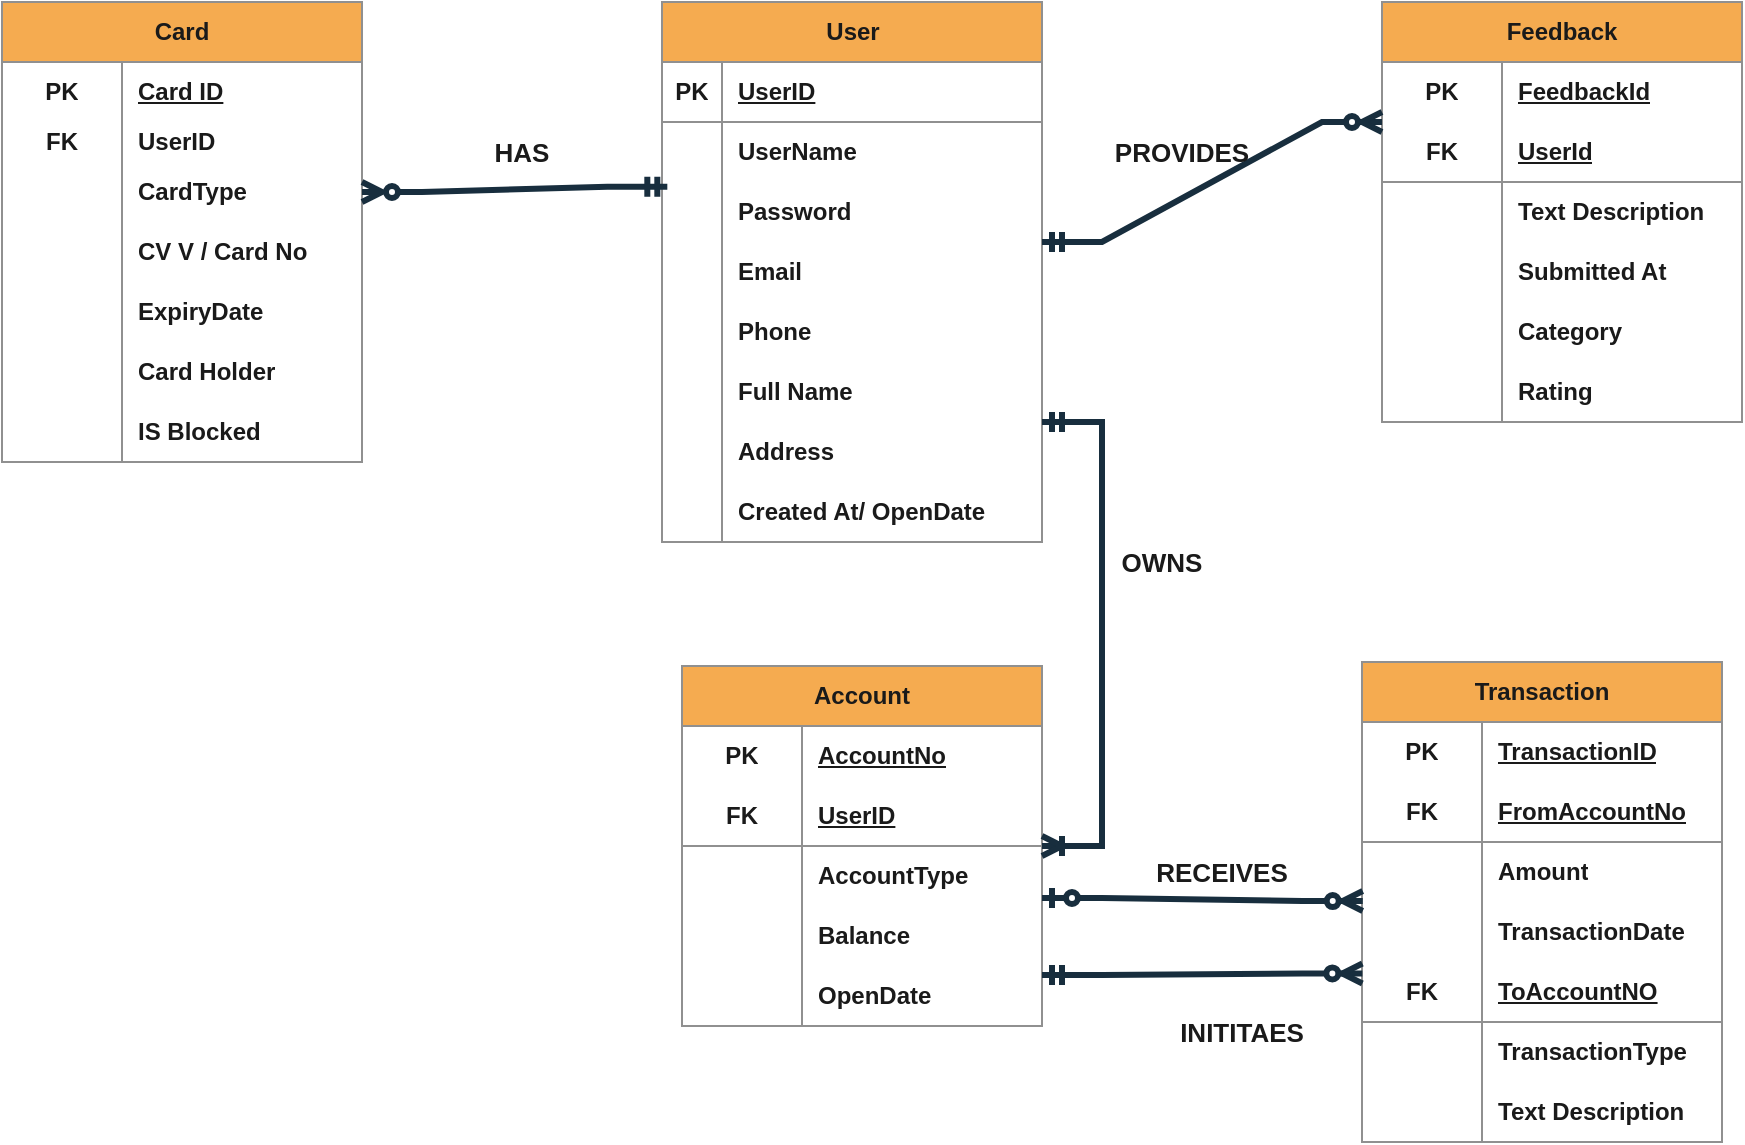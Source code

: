 <mxfile version="27.1.5">
  <diagram name="Page-1" id="EexjktQF8SH3S8s_f83C">
    <mxGraphModel dx="992" dy="535" grid="1" gridSize="10" guides="1" tooltips="1" connect="1" arrows="1" fold="1" page="1" pageScale="1" pageWidth="850" pageHeight="1100" background="light-dark(#FFFFFF,#121212)" math="0" shadow="0">
      <root>
        <mxCell id="0" />
        <mxCell id="1" parent="0" />
        <mxCell id="Wh_HlaEyEp3CIP046GLt-1" value="User" style="shape=table;startSize=30;container=1;collapsible=1;childLayout=tableLayout;fixedRows=1;rowLines=0;fontStyle=1;align=center;resizeLast=1;html=1;fillColor=#F5AB50;strokeColor=#909090;labelBackgroundColor=none;fontColor=#1A1A1A;" parent="1" vertex="1">
          <mxGeometry x="330" y="270" width="190" height="270" as="geometry" />
        </mxCell>
        <mxCell id="Wh_HlaEyEp3CIP046GLt-2" value="" style="shape=tableRow;horizontal=0;startSize=0;swimlaneHead=0;swimlaneBody=0;fillColor=none;collapsible=0;dropTarget=0;points=[[0,0.5],[1,0.5]];portConstraint=eastwest;top=0;left=0;right=0;bottom=1;labelBackgroundColor=none;strokeColor=#909090;fontColor=#1A1A1A;" parent="Wh_HlaEyEp3CIP046GLt-1" vertex="1">
          <mxGeometry y="30" width="190" height="30" as="geometry" />
        </mxCell>
        <mxCell id="Wh_HlaEyEp3CIP046GLt-3" value="PK" style="shape=partialRectangle;connectable=0;fillColor=none;top=0;left=0;bottom=0;right=0;fontStyle=1;overflow=hidden;whiteSpace=wrap;html=1;labelBackgroundColor=none;strokeColor=#909090;fontColor=#1A1A1A;" parent="Wh_HlaEyEp3CIP046GLt-2" vertex="1">
          <mxGeometry width="30" height="30" as="geometry">
            <mxRectangle width="30" height="30" as="alternateBounds" />
          </mxGeometry>
        </mxCell>
        <mxCell id="Wh_HlaEyEp3CIP046GLt-4" value="UserID" style="shape=partialRectangle;connectable=0;fillColor=none;top=0;left=0;bottom=0;right=0;align=left;spacingLeft=6;fontStyle=5;overflow=hidden;whiteSpace=wrap;html=1;labelBackgroundColor=none;strokeColor=#909090;fontColor=#1A1A1A;" parent="Wh_HlaEyEp3CIP046GLt-2" vertex="1">
          <mxGeometry x="30" width="160" height="30" as="geometry">
            <mxRectangle width="160" height="30" as="alternateBounds" />
          </mxGeometry>
        </mxCell>
        <mxCell id="Wh_HlaEyEp3CIP046GLt-5" value="" style="shape=tableRow;horizontal=0;startSize=0;swimlaneHead=0;swimlaneBody=0;fillColor=none;collapsible=0;dropTarget=0;points=[[0,0.5],[1,0.5]];portConstraint=eastwest;top=0;left=0;right=0;bottom=0;labelBackgroundColor=none;strokeColor=#909090;fontColor=#1A1A1A;" parent="Wh_HlaEyEp3CIP046GLt-1" vertex="1">
          <mxGeometry y="60" width="190" height="30" as="geometry" />
        </mxCell>
        <mxCell id="Wh_HlaEyEp3CIP046GLt-6" value="" style="shape=partialRectangle;connectable=0;fillColor=none;top=0;left=0;bottom=0;right=0;editable=1;overflow=hidden;whiteSpace=wrap;html=1;labelBackgroundColor=none;strokeColor=#909090;fontColor=#1A1A1A;" parent="Wh_HlaEyEp3CIP046GLt-5" vertex="1">
          <mxGeometry width="30" height="30" as="geometry">
            <mxRectangle width="30" height="30" as="alternateBounds" />
          </mxGeometry>
        </mxCell>
        <mxCell id="Wh_HlaEyEp3CIP046GLt-7" value="UserName" style="shape=partialRectangle;connectable=0;fillColor=none;top=0;left=0;bottom=0;right=0;align=left;spacingLeft=6;overflow=hidden;whiteSpace=wrap;html=1;fontStyle=1;labelBackgroundColor=none;strokeColor=#909090;fontColor=#1A1A1A;" parent="Wh_HlaEyEp3CIP046GLt-5" vertex="1">
          <mxGeometry x="30" width="160" height="30" as="geometry">
            <mxRectangle width="160" height="30" as="alternateBounds" />
          </mxGeometry>
        </mxCell>
        <mxCell id="Wh_HlaEyEp3CIP046GLt-8" value="" style="shape=tableRow;horizontal=0;startSize=0;swimlaneHead=0;swimlaneBody=0;fillColor=none;collapsible=0;dropTarget=0;points=[[0,0.5],[1,0.5]];portConstraint=eastwest;top=0;left=0;right=0;bottom=0;labelBackgroundColor=none;strokeColor=#909090;fontColor=#1A1A1A;" parent="Wh_HlaEyEp3CIP046GLt-1" vertex="1">
          <mxGeometry y="90" width="190" height="30" as="geometry" />
        </mxCell>
        <mxCell id="Wh_HlaEyEp3CIP046GLt-9" value="" style="shape=partialRectangle;connectable=0;fillColor=none;top=0;left=0;bottom=0;right=0;editable=1;overflow=hidden;whiteSpace=wrap;html=1;labelBackgroundColor=none;strokeColor=#909090;fontColor=#1A1A1A;" parent="Wh_HlaEyEp3CIP046GLt-8" vertex="1">
          <mxGeometry width="30" height="30" as="geometry">
            <mxRectangle width="30" height="30" as="alternateBounds" />
          </mxGeometry>
        </mxCell>
        <mxCell id="Wh_HlaEyEp3CIP046GLt-10" value="Password" style="shape=partialRectangle;connectable=0;fillColor=none;top=0;left=0;bottom=0;right=0;align=left;spacingLeft=6;overflow=hidden;whiteSpace=wrap;html=1;fontStyle=1;labelBackgroundColor=none;strokeColor=#909090;fontColor=#1A1A1A;" parent="Wh_HlaEyEp3CIP046GLt-8" vertex="1">
          <mxGeometry x="30" width="160" height="30" as="geometry">
            <mxRectangle width="160" height="30" as="alternateBounds" />
          </mxGeometry>
        </mxCell>
        <mxCell id="Wh_HlaEyEp3CIP046GLt-11" value="" style="shape=tableRow;horizontal=0;startSize=0;swimlaneHead=0;swimlaneBody=0;fillColor=none;collapsible=0;dropTarget=0;points=[[0,0.5],[1,0.5]];portConstraint=eastwest;top=0;left=0;right=0;bottom=0;labelBackgroundColor=none;strokeColor=#909090;fontColor=#1A1A1A;" parent="Wh_HlaEyEp3CIP046GLt-1" vertex="1">
          <mxGeometry y="120" width="190" height="30" as="geometry" />
        </mxCell>
        <mxCell id="Wh_HlaEyEp3CIP046GLt-12" value="" style="shape=partialRectangle;connectable=0;fillColor=none;top=0;left=0;bottom=0;right=0;editable=1;overflow=hidden;whiteSpace=wrap;html=1;labelBackgroundColor=none;strokeColor=#909090;fontColor=#1A1A1A;" parent="Wh_HlaEyEp3CIP046GLt-11" vertex="1">
          <mxGeometry width="30" height="30" as="geometry">
            <mxRectangle width="30" height="30" as="alternateBounds" />
          </mxGeometry>
        </mxCell>
        <mxCell id="Wh_HlaEyEp3CIP046GLt-13" value="Email" style="shape=partialRectangle;connectable=0;fillColor=none;top=0;left=0;bottom=0;right=0;align=left;spacingLeft=6;overflow=hidden;whiteSpace=wrap;html=1;fontStyle=1;labelBackgroundColor=none;strokeColor=#909090;fontColor=#1A1A1A;" parent="Wh_HlaEyEp3CIP046GLt-11" vertex="1">
          <mxGeometry x="30" width="160" height="30" as="geometry">
            <mxRectangle width="160" height="30" as="alternateBounds" />
          </mxGeometry>
        </mxCell>
        <mxCell id="Wh_HlaEyEp3CIP046GLt-92" value="" style="shape=tableRow;horizontal=0;startSize=0;swimlaneHead=0;swimlaneBody=0;fillColor=none;collapsible=0;dropTarget=0;points=[[0,0.5],[1,0.5]];portConstraint=eastwest;top=0;left=0;right=0;bottom=0;labelBackgroundColor=none;strokeColor=#909090;fontColor=#1A1A1A;" parent="Wh_HlaEyEp3CIP046GLt-1" vertex="1">
          <mxGeometry y="150" width="190" height="30" as="geometry" />
        </mxCell>
        <mxCell id="Wh_HlaEyEp3CIP046GLt-93" value="" style="shape=partialRectangle;connectable=0;fillColor=none;top=0;left=0;bottom=0;right=0;editable=1;overflow=hidden;whiteSpace=wrap;html=1;labelBackgroundColor=none;strokeColor=#909090;fontColor=#1A1A1A;" parent="Wh_HlaEyEp3CIP046GLt-92" vertex="1">
          <mxGeometry width="30" height="30" as="geometry">
            <mxRectangle width="30" height="30" as="alternateBounds" />
          </mxGeometry>
        </mxCell>
        <mxCell id="Wh_HlaEyEp3CIP046GLt-94" value="Phone" style="shape=partialRectangle;connectable=0;fillColor=none;top=0;left=0;bottom=0;right=0;align=left;spacingLeft=6;overflow=hidden;whiteSpace=wrap;html=1;fontStyle=1;labelBackgroundColor=none;strokeColor=#909090;fontColor=#1A1A1A;" parent="Wh_HlaEyEp3CIP046GLt-92" vertex="1">
          <mxGeometry x="30" width="160" height="30" as="geometry">
            <mxRectangle width="160" height="30" as="alternateBounds" />
          </mxGeometry>
        </mxCell>
        <mxCell id="Wh_HlaEyEp3CIP046GLt-95" value="" style="shape=tableRow;horizontal=0;startSize=0;swimlaneHead=0;swimlaneBody=0;fillColor=none;collapsible=0;dropTarget=0;points=[[0,0.5],[1,0.5]];portConstraint=eastwest;top=0;left=0;right=0;bottom=0;labelBackgroundColor=none;strokeColor=#909090;fontColor=#1A1A1A;" parent="Wh_HlaEyEp3CIP046GLt-1" vertex="1">
          <mxGeometry y="180" width="190" height="30" as="geometry" />
        </mxCell>
        <mxCell id="Wh_HlaEyEp3CIP046GLt-96" value="" style="shape=partialRectangle;connectable=0;fillColor=none;top=0;left=0;bottom=0;right=0;editable=1;overflow=hidden;whiteSpace=wrap;html=1;labelBackgroundColor=none;strokeColor=#909090;fontColor=#1A1A1A;" parent="Wh_HlaEyEp3CIP046GLt-95" vertex="1">
          <mxGeometry width="30" height="30" as="geometry">
            <mxRectangle width="30" height="30" as="alternateBounds" />
          </mxGeometry>
        </mxCell>
        <mxCell id="Wh_HlaEyEp3CIP046GLt-97" value="Full Name" style="shape=partialRectangle;connectable=0;fillColor=none;top=0;left=0;bottom=0;right=0;align=left;spacingLeft=6;overflow=hidden;whiteSpace=wrap;html=1;fontStyle=1;labelBackgroundColor=none;strokeColor=#909090;fontColor=#1A1A1A;" parent="Wh_HlaEyEp3CIP046GLt-95" vertex="1">
          <mxGeometry x="30" width="160" height="30" as="geometry">
            <mxRectangle width="160" height="30" as="alternateBounds" />
          </mxGeometry>
        </mxCell>
        <mxCell id="Wh_HlaEyEp3CIP046GLt-98" value="" style="shape=tableRow;horizontal=0;startSize=0;swimlaneHead=0;swimlaneBody=0;fillColor=none;collapsible=0;dropTarget=0;points=[[0,0.5],[1,0.5]];portConstraint=eastwest;top=0;left=0;right=0;bottom=0;labelBackgroundColor=none;strokeColor=#909090;fontColor=#1A1A1A;" parent="Wh_HlaEyEp3CIP046GLt-1" vertex="1">
          <mxGeometry y="210" width="190" height="30" as="geometry" />
        </mxCell>
        <mxCell id="Wh_HlaEyEp3CIP046GLt-99" value="" style="shape=partialRectangle;connectable=0;fillColor=none;top=0;left=0;bottom=0;right=0;editable=1;overflow=hidden;whiteSpace=wrap;html=1;labelBackgroundColor=none;strokeColor=#909090;fontColor=#1A1A1A;" parent="Wh_HlaEyEp3CIP046GLt-98" vertex="1">
          <mxGeometry width="30" height="30" as="geometry">
            <mxRectangle width="30" height="30" as="alternateBounds" />
          </mxGeometry>
        </mxCell>
        <mxCell id="Wh_HlaEyEp3CIP046GLt-100" value="Address" style="shape=partialRectangle;connectable=0;fillColor=none;top=0;left=0;bottom=0;right=0;align=left;spacingLeft=6;overflow=hidden;whiteSpace=wrap;html=1;fontStyle=1;labelBackgroundColor=none;strokeColor=#909090;fontColor=#1A1A1A;" parent="Wh_HlaEyEp3CIP046GLt-98" vertex="1">
          <mxGeometry x="30" width="160" height="30" as="geometry">
            <mxRectangle width="160" height="30" as="alternateBounds" />
          </mxGeometry>
        </mxCell>
        <mxCell id="gWuvPEMKt8DnDTGnqQOU-48" value="" style="shape=tableRow;horizontal=0;startSize=0;swimlaneHead=0;swimlaneBody=0;fillColor=none;collapsible=0;dropTarget=0;points=[[0,0.5],[1,0.5]];portConstraint=eastwest;top=0;left=0;right=0;bottom=0;labelBackgroundColor=none;strokeColor=#909090;fontColor=#1A1A1A;" vertex="1" parent="Wh_HlaEyEp3CIP046GLt-1">
          <mxGeometry y="240" width="190" height="30" as="geometry" />
        </mxCell>
        <mxCell id="gWuvPEMKt8DnDTGnqQOU-49" value="" style="shape=partialRectangle;connectable=0;fillColor=none;top=0;left=0;bottom=0;right=0;editable=1;overflow=hidden;whiteSpace=wrap;html=1;labelBackgroundColor=none;strokeColor=#909090;fontColor=#1A1A1A;" vertex="1" parent="gWuvPEMKt8DnDTGnqQOU-48">
          <mxGeometry width="30" height="30" as="geometry">
            <mxRectangle width="30" height="30" as="alternateBounds" />
          </mxGeometry>
        </mxCell>
        <mxCell id="gWuvPEMKt8DnDTGnqQOU-50" value="Created At/ OpenDate" style="shape=partialRectangle;connectable=0;fillColor=none;top=0;left=0;bottom=0;right=0;align=left;spacingLeft=6;overflow=hidden;whiteSpace=wrap;html=1;fontStyle=1;labelBackgroundColor=none;strokeColor=#909090;fontColor=#1A1A1A;" vertex="1" parent="gWuvPEMKt8DnDTGnqQOU-48">
          <mxGeometry x="30" width="160" height="30" as="geometry">
            <mxRectangle width="160" height="30" as="alternateBounds" />
          </mxGeometry>
        </mxCell>
        <mxCell id="Wh_HlaEyEp3CIP046GLt-14" value="Account" style="shape=table;startSize=30;container=1;collapsible=1;childLayout=tableLayout;fixedRows=1;rowLines=0;fontStyle=1;align=center;resizeLast=1;html=1;whiteSpace=wrap;fillColor=#F5AB50;strokeColor=#909090;labelBackgroundColor=none;fontColor=#1A1A1A;" parent="1" vertex="1">
          <mxGeometry x="340" y="602" width="180" height="180" as="geometry" />
        </mxCell>
        <mxCell id="Wh_HlaEyEp3CIP046GLt-15" value="" style="shape=tableRow;horizontal=0;startSize=0;swimlaneHead=0;swimlaneBody=0;fillColor=none;collapsible=0;dropTarget=0;points=[[0,0.5],[1,0.5]];portConstraint=eastwest;top=0;left=0;right=0;bottom=0;html=1;labelBackgroundColor=none;strokeColor=#909090;fontColor=#1A1A1A;" parent="Wh_HlaEyEp3CIP046GLt-14" vertex="1">
          <mxGeometry y="30" width="180" height="30" as="geometry" />
        </mxCell>
        <mxCell id="Wh_HlaEyEp3CIP046GLt-16" value="PK" style="shape=partialRectangle;connectable=0;fillColor=none;top=0;left=0;bottom=0;right=0;fontStyle=1;overflow=hidden;html=1;whiteSpace=wrap;labelBackgroundColor=none;strokeColor=#909090;fontColor=#1A1A1A;" parent="Wh_HlaEyEp3CIP046GLt-15" vertex="1">
          <mxGeometry width="60" height="30" as="geometry">
            <mxRectangle width="60" height="30" as="alternateBounds" />
          </mxGeometry>
        </mxCell>
        <mxCell id="Wh_HlaEyEp3CIP046GLt-17" value="AccountNo" style="shape=partialRectangle;connectable=0;fillColor=none;top=0;left=0;bottom=0;right=0;align=left;spacingLeft=6;fontStyle=5;overflow=hidden;html=1;whiteSpace=wrap;labelBackgroundColor=none;strokeColor=#909090;fontColor=#1A1A1A;" parent="Wh_HlaEyEp3CIP046GLt-15" vertex="1">
          <mxGeometry x="60" width="120" height="30" as="geometry">
            <mxRectangle width="120" height="30" as="alternateBounds" />
          </mxGeometry>
        </mxCell>
        <mxCell id="Wh_HlaEyEp3CIP046GLt-18" value="" style="shape=tableRow;horizontal=0;startSize=0;swimlaneHead=0;swimlaneBody=0;fillColor=none;collapsible=0;dropTarget=0;points=[[0,0.5],[1,0.5]];portConstraint=eastwest;top=0;left=0;right=0;bottom=1;html=1;labelBackgroundColor=none;strokeColor=#909090;fontColor=#1A1A1A;" parent="Wh_HlaEyEp3CIP046GLt-14" vertex="1">
          <mxGeometry y="60" width="180" height="30" as="geometry" />
        </mxCell>
        <mxCell id="Wh_HlaEyEp3CIP046GLt-19" value="FK" style="shape=partialRectangle;connectable=0;fillColor=none;top=0;left=0;bottom=0;right=0;fontStyle=1;overflow=hidden;html=1;whiteSpace=wrap;labelBackgroundColor=none;strokeColor=#909090;fontColor=#1A1A1A;" parent="Wh_HlaEyEp3CIP046GLt-18" vertex="1">
          <mxGeometry width="60" height="30" as="geometry">
            <mxRectangle width="60" height="30" as="alternateBounds" />
          </mxGeometry>
        </mxCell>
        <mxCell id="Wh_HlaEyEp3CIP046GLt-20" value="UserID" style="shape=partialRectangle;connectable=0;fillColor=none;top=0;left=0;bottom=0;right=0;align=left;spacingLeft=6;fontStyle=5;overflow=hidden;html=1;whiteSpace=wrap;labelBackgroundColor=none;strokeColor=#909090;fontColor=#1A1A1A;" parent="Wh_HlaEyEp3CIP046GLt-18" vertex="1">
          <mxGeometry x="60" width="120" height="30" as="geometry">
            <mxRectangle width="120" height="30" as="alternateBounds" />
          </mxGeometry>
        </mxCell>
        <mxCell id="Wh_HlaEyEp3CIP046GLt-21" value="" style="shape=tableRow;horizontal=0;startSize=0;swimlaneHead=0;swimlaneBody=0;fillColor=none;collapsible=0;dropTarget=0;points=[[0,0.5],[1,0.5]];portConstraint=eastwest;top=0;left=0;right=0;bottom=0;html=1;labelBackgroundColor=none;strokeColor=#909090;fontColor=#1A1A1A;" parent="Wh_HlaEyEp3CIP046GLt-14" vertex="1">
          <mxGeometry y="90" width="180" height="30" as="geometry" />
        </mxCell>
        <mxCell id="Wh_HlaEyEp3CIP046GLt-22" value="" style="shape=partialRectangle;connectable=0;fillColor=none;top=0;left=0;bottom=0;right=0;editable=1;overflow=hidden;html=1;whiteSpace=wrap;labelBackgroundColor=none;strokeColor=#909090;fontColor=#1A1A1A;" parent="Wh_HlaEyEp3CIP046GLt-21" vertex="1">
          <mxGeometry width="60" height="30" as="geometry">
            <mxRectangle width="60" height="30" as="alternateBounds" />
          </mxGeometry>
        </mxCell>
        <mxCell id="Wh_HlaEyEp3CIP046GLt-23" value="AccountType&amp;nbsp;" style="shape=partialRectangle;connectable=0;fillColor=none;top=0;left=0;bottom=0;right=0;align=left;spacingLeft=6;overflow=hidden;html=1;whiteSpace=wrap;fontStyle=1;labelBackgroundColor=none;strokeColor=#909090;fontColor=#1A1A1A;" parent="Wh_HlaEyEp3CIP046GLt-21" vertex="1">
          <mxGeometry x="60" width="120" height="30" as="geometry">
            <mxRectangle width="120" height="30" as="alternateBounds" />
          </mxGeometry>
        </mxCell>
        <mxCell id="Wh_HlaEyEp3CIP046GLt-24" value="" style="shape=tableRow;horizontal=0;startSize=0;swimlaneHead=0;swimlaneBody=0;fillColor=none;collapsible=0;dropTarget=0;points=[[0,0.5],[1,0.5]];portConstraint=eastwest;top=0;left=0;right=0;bottom=0;html=1;labelBackgroundColor=none;strokeColor=#909090;fontColor=#1A1A1A;" parent="Wh_HlaEyEp3CIP046GLt-14" vertex="1">
          <mxGeometry y="120" width="180" height="30" as="geometry" />
        </mxCell>
        <mxCell id="Wh_HlaEyEp3CIP046GLt-25" value="" style="shape=partialRectangle;connectable=0;fillColor=none;top=0;left=0;bottom=0;right=0;editable=1;overflow=hidden;html=1;whiteSpace=wrap;labelBackgroundColor=none;strokeColor=#909090;fontColor=#1A1A1A;" parent="Wh_HlaEyEp3CIP046GLt-24" vertex="1">
          <mxGeometry width="60" height="30" as="geometry">
            <mxRectangle width="60" height="30" as="alternateBounds" />
          </mxGeometry>
        </mxCell>
        <mxCell id="Wh_HlaEyEp3CIP046GLt-26" value="Balance" style="shape=partialRectangle;connectable=0;fillColor=none;top=0;left=0;bottom=0;right=0;align=left;spacingLeft=6;overflow=hidden;html=1;whiteSpace=wrap;fontStyle=1;labelBackgroundColor=none;strokeColor=#909090;fontColor=#1A1A1A;" parent="Wh_HlaEyEp3CIP046GLt-24" vertex="1">
          <mxGeometry x="60" width="120" height="30" as="geometry">
            <mxRectangle width="120" height="30" as="alternateBounds" />
          </mxGeometry>
        </mxCell>
        <mxCell id="Wh_HlaEyEp3CIP046GLt-101" value="" style="shape=tableRow;horizontal=0;startSize=0;swimlaneHead=0;swimlaneBody=0;fillColor=none;collapsible=0;dropTarget=0;points=[[0,0.5],[1,0.5]];portConstraint=eastwest;top=0;left=0;right=0;bottom=0;html=1;labelBackgroundColor=none;strokeColor=#909090;fontColor=#1A1A1A;" parent="Wh_HlaEyEp3CIP046GLt-14" vertex="1">
          <mxGeometry y="150" width="180" height="30" as="geometry" />
        </mxCell>
        <mxCell id="Wh_HlaEyEp3CIP046GLt-102" value="" style="shape=partialRectangle;connectable=0;fillColor=none;top=0;left=0;bottom=0;right=0;editable=1;overflow=hidden;html=1;whiteSpace=wrap;labelBackgroundColor=none;strokeColor=#909090;fontColor=#1A1A1A;" parent="Wh_HlaEyEp3CIP046GLt-101" vertex="1">
          <mxGeometry width="60" height="30" as="geometry">
            <mxRectangle width="60" height="30" as="alternateBounds" />
          </mxGeometry>
        </mxCell>
        <mxCell id="Wh_HlaEyEp3CIP046GLt-103" value="OpenDate&amp;nbsp;" style="shape=partialRectangle;connectable=0;fillColor=none;top=0;left=0;bottom=0;right=0;align=left;spacingLeft=6;overflow=hidden;html=1;whiteSpace=wrap;fontStyle=1;labelBackgroundColor=none;strokeColor=#909090;fontColor=#1A1A1A;" parent="Wh_HlaEyEp3CIP046GLt-101" vertex="1">
          <mxGeometry x="60" width="120" height="30" as="geometry">
            <mxRectangle width="120" height="30" as="alternateBounds" />
          </mxGeometry>
        </mxCell>
        <mxCell id="Wh_HlaEyEp3CIP046GLt-27" value="Feedback" style="shape=table;startSize=30;container=1;collapsible=1;childLayout=tableLayout;fixedRows=1;rowLines=0;fontStyle=1;align=center;resizeLast=1;html=1;whiteSpace=wrap;fillColor=#F5AB50;strokeColor=#909090;labelBackgroundColor=none;fontColor=#1A1A1A;" parent="1" vertex="1">
          <mxGeometry x="690" y="270" width="180" height="210" as="geometry" />
        </mxCell>
        <mxCell id="Wh_HlaEyEp3CIP046GLt-28" value="" style="shape=tableRow;horizontal=0;startSize=0;swimlaneHead=0;swimlaneBody=0;fillColor=none;collapsible=0;dropTarget=0;points=[[0,0.5],[1,0.5]];portConstraint=eastwest;top=0;left=0;right=0;bottom=0;html=1;labelBackgroundColor=none;strokeColor=#909090;fontColor=#1A1A1A;" parent="Wh_HlaEyEp3CIP046GLt-27" vertex="1">
          <mxGeometry y="30" width="180" height="30" as="geometry" />
        </mxCell>
        <mxCell id="Wh_HlaEyEp3CIP046GLt-29" value="PK" style="shape=partialRectangle;connectable=0;fillColor=none;top=0;left=0;bottom=0;right=0;fontStyle=1;overflow=hidden;html=1;whiteSpace=wrap;labelBackgroundColor=none;strokeColor=#909090;fontColor=#1A1A1A;" parent="Wh_HlaEyEp3CIP046GLt-28" vertex="1">
          <mxGeometry width="60" height="30" as="geometry">
            <mxRectangle width="60" height="30" as="alternateBounds" />
          </mxGeometry>
        </mxCell>
        <mxCell id="Wh_HlaEyEp3CIP046GLt-30" value="FeedbackId" style="shape=partialRectangle;connectable=0;fillColor=none;top=0;left=0;bottom=0;right=0;align=left;spacingLeft=6;fontStyle=5;overflow=hidden;html=1;whiteSpace=wrap;labelBackgroundColor=none;strokeColor=#909090;fontColor=#1A1A1A;" parent="Wh_HlaEyEp3CIP046GLt-28" vertex="1">
          <mxGeometry x="60" width="120" height="30" as="geometry">
            <mxRectangle width="120" height="30" as="alternateBounds" />
          </mxGeometry>
        </mxCell>
        <mxCell id="Wh_HlaEyEp3CIP046GLt-31" value="" style="shape=tableRow;horizontal=0;startSize=0;swimlaneHead=0;swimlaneBody=0;fillColor=none;collapsible=0;dropTarget=0;points=[[0,0.5],[1,0.5]];portConstraint=eastwest;top=0;left=0;right=0;bottom=1;html=1;labelBackgroundColor=none;strokeColor=#909090;fontColor=#1A1A1A;" parent="Wh_HlaEyEp3CIP046GLt-27" vertex="1">
          <mxGeometry y="60" width="180" height="30" as="geometry" />
        </mxCell>
        <mxCell id="Wh_HlaEyEp3CIP046GLt-32" value="FK" style="shape=partialRectangle;connectable=0;fillColor=none;top=0;left=0;bottom=0;right=0;fontStyle=1;overflow=hidden;html=1;whiteSpace=wrap;labelBackgroundColor=none;strokeColor=#909090;fontColor=#1A1A1A;" parent="Wh_HlaEyEp3CIP046GLt-31" vertex="1">
          <mxGeometry width="60" height="30" as="geometry">
            <mxRectangle width="60" height="30" as="alternateBounds" />
          </mxGeometry>
        </mxCell>
        <mxCell id="Wh_HlaEyEp3CIP046GLt-33" value="UserId" style="shape=partialRectangle;connectable=0;fillColor=none;top=0;left=0;bottom=0;right=0;align=left;spacingLeft=6;fontStyle=5;overflow=hidden;html=1;whiteSpace=wrap;labelBackgroundColor=none;strokeColor=#909090;fontColor=#1A1A1A;" parent="Wh_HlaEyEp3CIP046GLt-31" vertex="1">
          <mxGeometry x="60" width="120" height="30" as="geometry">
            <mxRectangle width="120" height="30" as="alternateBounds" />
          </mxGeometry>
        </mxCell>
        <mxCell id="Wh_HlaEyEp3CIP046GLt-34" value="" style="shape=tableRow;horizontal=0;startSize=0;swimlaneHead=0;swimlaneBody=0;fillColor=none;collapsible=0;dropTarget=0;points=[[0,0.5],[1,0.5]];portConstraint=eastwest;top=0;left=0;right=0;bottom=0;html=1;labelBackgroundColor=none;strokeColor=#909090;fontColor=#1A1A1A;" parent="Wh_HlaEyEp3CIP046GLt-27" vertex="1">
          <mxGeometry y="90" width="180" height="30" as="geometry" />
        </mxCell>
        <mxCell id="Wh_HlaEyEp3CIP046GLt-35" value="" style="shape=partialRectangle;connectable=0;fillColor=none;top=0;left=0;bottom=0;right=0;editable=1;overflow=hidden;html=1;whiteSpace=wrap;labelBackgroundColor=none;strokeColor=#909090;fontColor=#1A1A1A;" parent="Wh_HlaEyEp3CIP046GLt-34" vertex="1">
          <mxGeometry width="60" height="30" as="geometry">
            <mxRectangle width="60" height="30" as="alternateBounds" />
          </mxGeometry>
        </mxCell>
        <mxCell id="Wh_HlaEyEp3CIP046GLt-36" value="Text Description" style="shape=partialRectangle;connectable=0;fillColor=none;top=0;left=0;bottom=0;right=0;align=left;spacingLeft=6;overflow=hidden;html=1;whiteSpace=wrap;fontStyle=1;labelBackgroundColor=none;strokeColor=#909090;fontColor=#1A1A1A;" parent="Wh_HlaEyEp3CIP046GLt-34" vertex="1">
          <mxGeometry x="60" width="120" height="30" as="geometry">
            <mxRectangle width="120" height="30" as="alternateBounds" />
          </mxGeometry>
        </mxCell>
        <mxCell id="Wh_HlaEyEp3CIP046GLt-37" value="" style="shape=tableRow;horizontal=0;startSize=0;swimlaneHead=0;swimlaneBody=0;fillColor=none;collapsible=0;dropTarget=0;points=[[0,0.5],[1,0.5]];portConstraint=eastwest;top=0;left=0;right=0;bottom=0;html=1;labelBackgroundColor=none;strokeColor=#909090;fontColor=#1A1A1A;" parent="Wh_HlaEyEp3CIP046GLt-27" vertex="1">
          <mxGeometry y="120" width="180" height="30" as="geometry" />
        </mxCell>
        <mxCell id="Wh_HlaEyEp3CIP046GLt-38" value="" style="shape=partialRectangle;connectable=0;fillColor=none;top=0;left=0;bottom=0;right=0;editable=1;overflow=hidden;html=1;whiteSpace=wrap;labelBackgroundColor=none;strokeColor=#909090;fontColor=#1A1A1A;" parent="Wh_HlaEyEp3CIP046GLt-37" vertex="1">
          <mxGeometry width="60" height="30" as="geometry">
            <mxRectangle width="60" height="30" as="alternateBounds" />
          </mxGeometry>
        </mxCell>
        <mxCell id="Wh_HlaEyEp3CIP046GLt-39" value="Submitted At&amp;nbsp;" style="shape=partialRectangle;connectable=0;fillColor=none;top=0;left=0;bottom=0;right=0;align=left;spacingLeft=6;overflow=hidden;html=1;whiteSpace=wrap;fontStyle=1;labelBackgroundColor=none;strokeColor=#909090;fontColor=#1A1A1A;" parent="Wh_HlaEyEp3CIP046GLt-37" vertex="1">
          <mxGeometry x="60" width="120" height="30" as="geometry">
            <mxRectangle width="120" height="30" as="alternateBounds" />
          </mxGeometry>
        </mxCell>
        <mxCell id="gWuvPEMKt8DnDTGnqQOU-64" value="" style="shape=tableRow;horizontal=0;startSize=0;swimlaneHead=0;swimlaneBody=0;fillColor=none;collapsible=0;dropTarget=0;points=[[0,0.5],[1,0.5]];portConstraint=eastwest;top=0;left=0;right=0;bottom=0;html=1;labelBackgroundColor=none;strokeColor=#909090;fontColor=#1A1A1A;" vertex="1" parent="Wh_HlaEyEp3CIP046GLt-27">
          <mxGeometry y="150" width="180" height="30" as="geometry" />
        </mxCell>
        <mxCell id="gWuvPEMKt8DnDTGnqQOU-65" value="" style="shape=partialRectangle;connectable=0;fillColor=none;top=0;left=0;bottom=0;right=0;editable=1;overflow=hidden;html=1;whiteSpace=wrap;labelBackgroundColor=none;strokeColor=#909090;fontColor=#1A1A1A;" vertex="1" parent="gWuvPEMKt8DnDTGnqQOU-64">
          <mxGeometry width="60" height="30" as="geometry">
            <mxRectangle width="60" height="30" as="alternateBounds" />
          </mxGeometry>
        </mxCell>
        <mxCell id="gWuvPEMKt8DnDTGnqQOU-66" value="Category" style="shape=partialRectangle;connectable=0;fillColor=none;top=0;left=0;bottom=0;right=0;align=left;spacingLeft=6;overflow=hidden;html=1;whiteSpace=wrap;fontStyle=1;labelBackgroundColor=none;strokeColor=#909090;fontColor=#1A1A1A;" vertex="1" parent="gWuvPEMKt8DnDTGnqQOU-64">
          <mxGeometry x="60" width="120" height="30" as="geometry">
            <mxRectangle width="120" height="30" as="alternateBounds" />
          </mxGeometry>
        </mxCell>
        <mxCell id="gWuvPEMKt8DnDTGnqQOU-83" value="" style="shape=tableRow;horizontal=0;startSize=0;swimlaneHead=0;swimlaneBody=0;fillColor=none;collapsible=0;dropTarget=0;points=[[0,0.5],[1,0.5]];portConstraint=eastwest;top=0;left=0;right=0;bottom=0;html=1;labelBackgroundColor=none;strokeColor=#909090;fontColor=#1A1A1A;" vertex="1" parent="Wh_HlaEyEp3CIP046GLt-27">
          <mxGeometry y="180" width="180" height="30" as="geometry" />
        </mxCell>
        <mxCell id="gWuvPEMKt8DnDTGnqQOU-84" value="" style="shape=partialRectangle;connectable=0;fillColor=none;top=0;left=0;bottom=0;right=0;editable=1;overflow=hidden;html=1;whiteSpace=wrap;labelBackgroundColor=none;strokeColor=#909090;fontColor=#1A1A1A;" vertex="1" parent="gWuvPEMKt8DnDTGnqQOU-83">
          <mxGeometry width="60" height="30" as="geometry">
            <mxRectangle width="60" height="30" as="alternateBounds" />
          </mxGeometry>
        </mxCell>
        <mxCell id="gWuvPEMKt8DnDTGnqQOU-85" value="Rating" style="shape=partialRectangle;connectable=0;fillColor=none;top=0;left=0;bottom=0;right=0;align=left;spacingLeft=6;overflow=hidden;html=1;whiteSpace=wrap;fontStyle=1;labelBackgroundColor=none;strokeColor=#909090;fontColor=#1A1A1A;" vertex="1" parent="gWuvPEMKt8DnDTGnqQOU-83">
          <mxGeometry x="60" width="120" height="30" as="geometry">
            <mxRectangle width="120" height="30" as="alternateBounds" />
          </mxGeometry>
        </mxCell>
        <mxCell id="Wh_HlaEyEp3CIP046GLt-40" value="Card" style="shape=table;startSize=30;container=1;collapsible=1;childLayout=tableLayout;fixedRows=1;rowLines=0;fontStyle=1;align=center;resizeLast=1;html=1;whiteSpace=wrap;fillColor=#F5AB50;strokeColor=#909090;labelBackgroundColor=none;fontColor=#1A1A1A;" parent="1" vertex="1">
          <mxGeometry y="270" width="180" height="230" as="geometry" />
        </mxCell>
        <mxCell id="Wh_HlaEyEp3CIP046GLt-41" value="" style="shape=tableRow;horizontal=0;startSize=0;swimlaneHead=0;swimlaneBody=0;fillColor=none;collapsible=0;dropTarget=0;points=[[0,0.5],[1,0.5]];portConstraint=eastwest;top=0;left=0;right=0;bottom=0;html=1;labelBackgroundColor=none;strokeColor=#909090;fontColor=#1A1A1A;" parent="Wh_HlaEyEp3CIP046GLt-40" vertex="1">
          <mxGeometry y="30" width="180" height="30" as="geometry" />
        </mxCell>
        <mxCell id="Wh_HlaEyEp3CIP046GLt-42" value="PK" style="shape=partialRectangle;connectable=0;fillColor=none;top=0;left=0;bottom=0;right=0;fontStyle=1;overflow=hidden;html=1;whiteSpace=wrap;labelBackgroundColor=none;strokeColor=#909090;fontColor=#1A1A1A;" parent="Wh_HlaEyEp3CIP046GLt-41" vertex="1">
          <mxGeometry width="60" height="30" as="geometry">
            <mxRectangle width="60" height="30" as="alternateBounds" />
          </mxGeometry>
        </mxCell>
        <mxCell id="Wh_HlaEyEp3CIP046GLt-43" value="Card ID" style="shape=partialRectangle;connectable=0;fillColor=none;top=0;left=0;bottom=0;right=0;align=left;spacingLeft=6;fontStyle=5;overflow=hidden;html=1;whiteSpace=wrap;labelBackgroundColor=none;strokeColor=#909090;fontColor=#1A1A1A;" parent="Wh_HlaEyEp3CIP046GLt-41" vertex="1">
          <mxGeometry x="60" width="120" height="30" as="geometry">
            <mxRectangle width="120" height="30" as="alternateBounds" />
          </mxGeometry>
        </mxCell>
        <mxCell id="Wh_HlaEyEp3CIP046GLt-47" value="" style="shape=tableRow;horizontal=0;startSize=0;swimlaneHead=0;swimlaneBody=0;fillColor=none;collapsible=0;dropTarget=0;points=[[0,0.5],[1,0.5]];portConstraint=eastwest;top=0;left=0;right=0;bottom=0;html=1;fontStyle=1;labelBackgroundColor=none;strokeColor=#909090;fontColor=#1A1A1A;" parent="Wh_HlaEyEp3CIP046GLt-40" vertex="1">
          <mxGeometry y="60" width="180" height="20" as="geometry" />
        </mxCell>
        <mxCell id="Wh_HlaEyEp3CIP046GLt-48" value="FK" style="shape=partialRectangle;connectable=0;fillColor=none;top=0;left=0;bottom=0;right=0;editable=1;overflow=hidden;html=1;whiteSpace=wrap;fontStyle=1;labelBackgroundColor=none;strokeColor=#909090;fontColor=#1A1A1A;" parent="Wh_HlaEyEp3CIP046GLt-47" vertex="1">
          <mxGeometry width="60" height="20" as="geometry">
            <mxRectangle width="60" height="20" as="alternateBounds" />
          </mxGeometry>
        </mxCell>
        <mxCell id="Wh_HlaEyEp3CIP046GLt-49" value="UserID" style="shape=partialRectangle;connectable=0;fillColor=none;top=0;left=0;bottom=0;right=0;align=left;spacingLeft=6;overflow=hidden;html=1;whiteSpace=wrap;fontStyle=1;labelBackgroundColor=none;strokeColor=#909090;fontColor=#1A1A1A;" parent="Wh_HlaEyEp3CIP046GLt-47" vertex="1">
          <mxGeometry x="60" width="120" height="20" as="geometry">
            <mxRectangle width="120" height="20" as="alternateBounds" />
          </mxGeometry>
        </mxCell>
        <mxCell id="Wh_HlaEyEp3CIP046GLt-50" value="" style="shape=tableRow;horizontal=0;startSize=0;swimlaneHead=0;swimlaneBody=0;fillColor=none;collapsible=0;dropTarget=0;points=[[0,0.5],[1,0.5]];portConstraint=eastwest;top=0;left=0;right=0;bottom=0;html=1;labelBackgroundColor=none;strokeColor=#909090;fontColor=#1A1A1A;" parent="Wh_HlaEyEp3CIP046GLt-40" vertex="1">
          <mxGeometry y="80" width="180" height="30" as="geometry" />
        </mxCell>
        <mxCell id="Wh_HlaEyEp3CIP046GLt-51" value="" style="shape=partialRectangle;connectable=0;fillColor=none;top=0;left=0;bottom=0;right=0;editable=1;overflow=hidden;html=1;whiteSpace=wrap;labelBackgroundColor=none;strokeColor=#909090;fontColor=#1A1A1A;" parent="Wh_HlaEyEp3CIP046GLt-50" vertex="1">
          <mxGeometry width="60" height="30" as="geometry">
            <mxRectangle width="60" height="30" as="alternateBounds" />
          </mxGeometry>
        </mxCell>
        <mxCell id="Wh_HlaEyEp3CIP046GLt-52" value="CardType" style="shape=partialRectangle;connectable=0;fillColor=none;top=0;left=0;bottom=0;right=0;align=left;spacingLeft=6;overflow=hidden;html=1;whiteSpace=wrap;fontStyle=1;labelBackgroundColor=none;strokeColor=#909090;fontColor=#1A1A1A;" parent="Wh_HlaEyEp3CIP046GLt-50" vertex="1">
          <mxGeometry x="60" width="120" height="30" as="geometry">
            <mxRectangle width="120" height="30" as="alternateBounds" />
          </mxGeometry>
        </mxCell>
        <mxCell id="Wh_HlaEyEp3CIP046GLt-105" value="" style="shape=tableRow;horizontal=0;startSize=0;swimlaneHead=0;swimlaneBody=0;fillColor=none;collapsible=0;dropTarget=0;points=[[0,0.5],[1,0.5]];portConstraint=eastwest;top=0;left=0;right=0;bottom=0;html=1;fontStyle=1;labelBackgroundColor=none;strokeColor=#909090;fontColor=#1A1A1A;" parent="Wh_HlaEyEp3CIP046GLt-40" vertex="1">
          <mxGeometry y="110" width="180" height="30" as="geometry" />
        </mxCell>
        <mxCell id="Wh_HlaEyEp3CIP046GLt-106" value="" style="shape=partialRectangle;connectable=0;fillColor=none;top=0;left=0;bottom=0;right=0;editable=1;overflow=hidden;html=1;whiteSpace=wrap;labelBackgroundColor=none;strokeColor=#909090;fontColor=#1A1A1A;" parent="Wh_HlaEyEp3CIP046GLt-105" vertex="1">
          <mxGeometry width="60" height="30" as="geometry">
            <mxRectangle width="60" height="30" as="alternateBounds" />
          </mxGeometry>
        </mxCell>
        <mxCell id="Wh_HlaEyEp3CIP046GLt-107" value="CV V / Card No" style="shape=partialRectangle;connectable=0;fillColor=none;top=0;left=0;bottom=0;right=0;align=left;spacingLeft=6;overflow=hidden;html=1;whiteSpace=wrap;fontStyle=1;labelBackgroundColor=none;strokeColor=#909090;fontColor=#1A1A1A;" parent="Wh_HlaEyEp3CIP046GLt-105" vertex="1">
          <mxGeometry x="60" width="120" height="30" as="geometry">
            <mxRectangle width="120" height="30" as="alternateBounds" />
          </mxGeometry>
        </mxCell>
        <mxCell id="Wh_HlaEyEp3CIP046GLt-108" value="" style="shape=tableRow;horizontal=0;startSize=0;swimlaneHead=0;swimlaneBody=0;fillColor=none;collapsible=0;dropTarget=0;points=[[0,0.5],[1,0.5]];portConstraint=eastwest;top=0;left=0;right=0;bottom=0;html=1;labelBackgroundColor=none;strokeColor=#909090;fontColor=#1A1A1A;" parent="Wh_HlaEyEp3CIP046GLt-40" vertex="1">
          <mxGeometry y="140" width="180" height="30" as="geometry" />
        </mxCell>
        <mxCell id="Wh_HlaEyEp3CIP046GLt-109" value="" style="shape=partialRectangle;connectable=0;fillColor=none;top=0;left=0;bottom=0;right=0;editable=1;overflow=hidden;html=1;whiteSpace=wrap;labelBackgroundColor=none;strokeColor=#909090;fontColor=#1A1A1A;" parent="Wh_HlaEyEp3CIP046GLt-108" vertex="1">
          <mxGeometry width="60" height="30" as="geometry">
            <mxRectangle width="60" height="30" as="alternateBounds" />
          </mxGeometry>
        </mxCell>
        <mxCell id="Wh_HlaEyEp3CIP046GLt-110" value="ExpiryDate&amp;nbsp;" style="shape=partialRectangle;connectable=0;fillColor=none;top=0;left=0;bottom=0;right=0;align=left;spacingLeft=6;overflow=hidden;html=1;whiteSpace=wrap;fontStyle=1;labelBackgroundColor=none;strokeColor=#909090;fontColor=#1A1A1A;" parent="Wh_HlaEyEp3CIP046GLt-108" vertex="1">
          <mxGeometry x="60" width="120" height="30" as="geometry">
            <mxRectangle width="120" height="30" as="alternateBounds" />
          </mxGeometry>
        </mxCell>
        <mxCell id="gWuvPEMKt8DnDTGnqQOU-102" value="" style="shape=tableRow;horizontal=0;startSize=0;swimlaneHead=0;swimlaneBody=0;fillColor=none;collapsible=0;dropTarget=0;points=[[0,0.5],[1,0.5]];portConstraint=eastwest;top=0;left=0;right=0;bottom=0;html=1;labelBackgroundColor=none;strokeColor=#909090;fontColor=#1A1A1A;" vertex="1" parent="Wh_HlaEyEp3CIP046GLt-40">
          <mxGeometry y="170" width="180" height="30" as="geometry" />
        </mxCell>
        <mxCell id="gWuvPEMKt8DnDTGnqQOU-103" value="" style="shape=partialRectangle;connectable=0;fillColor=none;top=0;left=0;bottom=0;right=0;editable=1;overflow=hidden;html=1;whiteSpace=wrap;labelBackgroundColor=none;strokeColor=#909090;fontColor=#1A1A1A;" vertex="1" parent="gWuvPEMKt8DnDTGnqQOU-102">
          <mxGeometry width="60" height="30" as="geometry">
            <mxRectangle width="60" height="30" as="alternateBounds" />
          </mxGeometry>
        </mxCell>
        <mxCell id="gWuvPEMKt8DnDTGnqQOU-104" value="Card Holder" style="shape=partialRectangle;connectable=0;fillColor=none;top=0;left=0;bottom=0;right=0;align=left;spacingLeft=6;overflow=hidden;html=1;whiteSpace=wrap;fontStyle=1;labelBackgroundColor=none;strokeColor=#909090;fontColor=#1A1A1A;" vertex="1" parent="gWuvPEMKt8DnDTGnqQOU-102">
          <mxGeometry x="60" width="120" height="30" as="geometry">
            <mxRectangle width="120" height="30" as="alternateBounds" />
          </mxGeometry>
        </mxCell>
        <mxCell id="gWuvPEMKt8DnDTGnqQOU-143" value="" style="shape=tableRow;horizontal=0;startSize=0;swimlaneHead=0;swimlaneBody=0;fillColor=none;collapsible=0;dropTarget=0;points=[[0,0.5],[1,0.5]];portConstraint=eastwest;top=0;left=0;right=0;bottom=0;html=1;labelBackgroundColor=none;strokeColor=#909090;fontColor=#1A1A1A;" vertex="1" parent="Wh_HlaEyEp3CIP046GLt-40">
          <mxGeometry y="200" width="180" height="30" as="geometry" />
        </mxCell>
        <mxCell id="gWuvPEMKt8DnDTGnqQOU-144" value="" style="shape=partialRectangle;connectable=0;fillColor=none;top=0;left=0;bottom=0;right=0;editable=1;overflow=hidden;html=1;whiteSpace=wrap;labelBackgroundColor=none;strokeColor=#909090;fontColor=#1A1A1A;" vertex="1" parent="gWuvPEMKt8DnDTGnqQOU-143">
          <mxGeometry width="60" height="30" as="geometry">
            <mxRectangle width="60" height="30" as="alternateBounds" />
          </mxGeometry>
        </mxCell>
        <mxCell id="gWuvPEMKt8DnDTGnqQOU-145" value="IS Blocked" style="shape=partialRectangle;connectable=0;fillColor=none;top=0;left=0;bottom=0;right=0;align=left;spacingLeft=6;overflow=hidden;html=1;whiteSpace=wrap;fontStyle=1;labelBackgroundColor=none;strokeColor=#909090;fontColor=#1A1A1A;" vertex="1" parent="gWuvPEMKt8DnDTGnqQOU-143">
          <mxGeometry x="60" width="120" height="30" as="geometry">
            <mxRectangle width="120" height="30" as="alternateBounds" />
          </mxGeometry>
        </mxCell>
        <mxCell id="Wh_HlaEyEp3CIP046GLt-79" value="Transaction" style="shape=table;startSize=30;container=1;collapsible=1;childLayout=tableLayout;fixedRows=1;rowLines=0;fontStyle=1;align=center;resizeLast=1;html=1;whiteSpace=wrap;fillColor=#F5AB50;strokeColor=#909090;labelBackgroundColor=none;fontColor=#1A1A1A;" parent="1" vertex="1">
          <mxGeometry x="680" y="600" width="180" height="240" as="geometry">
            <mxRectangle x="680" y="600" width="100" height="30" as="alternateBounds" />
          </mxGeometry>
        </mxCell>
        <mxCell id="Wh_HlaEyEp3CIP046GLt-80" value="" style="shape=tableRow;horizontal=0;startSize=0;swimlaneHead=0;swimlaneBody=0;fillColor=none;collapsible=0;dropTarget=0;points=[[0,0.5],[1,0.5]];portConstraint=eastwest;top=0;left=0;right=0;bottom=0;html=1;labelBackgroundColor=none;strokeColor=#909090;fontColor=#1A1A1A;" parent="Wh_HlaEyEp3CIP046GLt-79" vertex="1">
          <mxGeometry y="30" width="180" height="30" as="geometry" />
        </mxCell>
        <mxCell id="Wh_HlaEyEp3CIP046GLt-81" value="PK" style="shape=partialRectangle;connectable=0;fillColor=none;top=0;left=0;bottom=0;right=0;fontStyle=1;overflow=hidden;html=1;whiteSpace=wrap;labelBackgroundColor=none;strokeColor=#909090;fontColor=#1A1A1A;" parent="Wh_HlaEyEp3CIP046GLt-80" vertex="1">
          <mxGeometry width="60" height="30" as="geometry">
            <mxRectangle width="60" height="30" as="alternateBounds" />
          </mxGeometry>
        </mxCell>
        <mxCell id="Wh_HlaEyEp3CIP046GLt-82" value="TransactionID" style="shape=partialRectangle;connectable=0;fillColor=none;top=0;left=0;bottom=0;right=0;align=left;spacingLeft=6;fontStyle=5;overflow=hidden;html=1;whiteSpace=wrap;labelBackgroundColor=none;strokeColor=#909090;fontColor=#1A1A1A;" parent="Wh_HlaEyEp3CIP046GLt-80" vertex="1">
          <mxGeometry x="60" width="120" height="30" as="geometry">
            <mxRectangle width="120" height="30" as="alternateBounds" />
          </mxGeometry>
        </mxCell>
        <mxCell id="Wh_HlaEyEp3CIP046GLt-83" value="" style="shape=tableRow;horizontal=0;startSize=0;swimlaneHead=0;swimlaneBody=0;fillColor=none;collapsible=0;dropTarget=0;points=[[0,0.5],[1,0.5]];portConstraint=eastwest;top=0;left=0;right=0;bottom=1;html=1;labelBackgroundColor=none;strokeColor=#909090;fontColor=#1A1A1A;" parent="Wh_HlaEyEp3CIP046GLt-79" vertex="1">
          <mxGeometry y="60" width="180" height="30" as="geometry" />
        </mxCell>
        <mxCell id="Wh_HlaEyEp3CIP046GLt-84" value="FK" style="shape=partialRectangle;connectable=0;fillColor=none;top=0;left=0;bottom=0;right=0;fontStyle=1;overflow=hidden;html=1;whiteSpace=wrap;labelBackgroundColor=none;strokeColor=#909090;fontColor=#1A1A1A;" parent="Wh_HlaEyEp3CIP046GLt-83" vertex="1">
          <mxGeometry width="60" height="30" as="geometry">
            <mxRectangle width="60" height="30" as="alternateBounds" />
          </mxGeometry>
        </mxCell>
        <mxCell id="Wh_HlaEyEp3CIP046GLt-85" value="FromAccountNo" style="shape=partialRectangle;connectable=0;fillColor=none;top=0;left=0;bottom=0;right=0;align=left;spacingLeft=6;fontStyle=5;overflow=hidden;html=1;whiteSpace=wrap;labelBackgroundColor=none;strokeColor=#909090;fontColor=#1A1A1A;" parent="Wh_HlaEyEp3CIP046GLt-83" vertex="1">
          <mxGeometry x="60" width="120" height="30" as="geometry">
            <mxRectangle width="120" height="30" as="alternateBounds" />
          </mxGeometry>
        </mxCell>
        <mxCell id="Wh_HlaEyEp3CIP046GLt-86" value="" style="shape=tableRow;horizontal=0;startSize=0;swimlaneHead=0;swimlaneBody=0;fillColor=none;collapsible=0;dropTarget=0;points=[[0,0.5],[1,0.5]];portConstraint=eastwest;top=0;left=0;right=0;bottom=0;html=1;labelBackgroundColor=none;strokeColor=#909090;fontColor=#1A1A1A;" parent="Wh_HlaEyEp3CIP046GLt-79" vertex="1">
          <mxGeometry y="90" width="180" height="30" as="geometry" />
        </mxCell>
        <mxCell id="Wh_HlaEyEp3CIP046GLt-87" value="" style="shape=partialRectangle;connectable=0;fillColor=none;top=0;left=0;bottom=0;right=0;editable=1;overflow=hidden;html=1;whiteSpace=wrap;labelBackgroundColor=none;strokeColor=#909090;fontColor=#1A1A1A;" parent="Wh_HlaEyEp3CIP046GLt-86" vertex="1">
          <mxGeometry width="60" height="30" as="geometry">
            <mxRectangle width="60" height="30" as="alternateBounds" />
          </mxGeometry>
        </mxCell>
        <mxCell id="Wh_HlaEyEp3CIP046GLt-88" value="Amount" style="shape=partialRectangle;connectable=0;fillColor=none;top=0;left=0;bottom=0;right=0;align=left;spacingLeft=6;overflow=hidden;html=1;whiteSpace=wrap;fontStyle=1;labelBackgroundColor=none;strokeColor=#909090;fontColor=#1A1A1A;" parent="Wh_HlaEyEp3CIP046GLt-86" vertex="1">
          <mxGeometry x="60" width="120" height="30" as="geometry">
            <mxRectangle width="120" height="30" as="alternateBounds" />
          </mxGeometry>
        </mxCell>
        <mxCell id="Wh_HlaEyEp3CIP046GLt-89" value="" style="shape=tableRow;horizontal=0;startSize=0;swimlaneHead=0;swimlaneBody=0;fillColor=none;collapsible=0;dropTarget=0;points=[[0,0.5],[1,0.5]];portConstraint=eastwest;top=0;left=0;right=0;bottom=0;html=1;labelBackgroundColor=none;strokeColor=#909090;fontColor=#1A1A1A;" parent="Wh_HlaEyEp3CIP046GLt-79" vertex="1">
          <mxGeometry y="120" width="180" height="30" as="geometry" />
        </mxCell>
        <mxCell id="Wh_HlaEyEp3CIP046GLt-90" value="" style="shape=partialRectangle;connectable=0;fillColor=none;top=0;left=0;bottom=0;right=0;editable=1;overflow=hidden;html=1;whiteSpace=wrap;labelBackgroundColor=none;strokeColor=#909090;fontColor=#1A1A1A;" parent="Wh_HlaEyEp3CIP046GLt-89" vertex="1">
          <mxGeometry width="60" height="30" as="geometry">
            <mxRectangle width="60" height="30" as="alternateBounds" />
          </mxGeometry>
        </mxCell>
        <mxCell id="Wh_HlaEyEp3CIP046GLt-91" value="TransactionDate" style="shape=partialRectangle;connectable=0;fillColor=none;top=0;left=0;bottom=0;right=0;align=left;spacingLeft=6;overflow=hidden;html=1;whiteSpace=wrap;fontStyle=1;labelBackgroundColor=none;strokeColor=#909090;fontColor=#1A1A1A;" parent="Wh_HlaEyEp3CIP046GLt-89" vertex="1">
          <mxGeometry x="60" width="120" height="30" as="geometry">
            <mxRectangle width="120" height="30" as="alternateBounds" />
          </mxGeometry>
        </mxCell>
        <mxCell id="0xgxg0GI6OddkqKoszQR-1" value="" style="shape=tableRow;horizontal=0;startSize=0;swimlaneHead=0;swimlaneBody=0;fillColor=none;collapsible=0;dropTarget=0;points=[[0,0.5],[1,0.5]];portConstraint=eastwest;top=0;left=0;right=0;bottom=1;html=1;labelBackgroundColor=none;strokeColor=#909090;fontColor=#1A1A1A;" parent="Wh_HlaEyEp3CIP046GLt-79" vertex="1">
          <mxGeometry y="150" width="180" height="30" as="geometry" />
        </mxCell>
        <mxCell id="0xgxg0GI6OddkqKoszQR-2" value="FK" style="shape=partialRectangle;connectable=0;fillColor=none;top=0;left=0;bottom=0;right=0;fontStyle=1;overflow=hidden;html=1;whiteSpace=wrap;labelBackgroundColor=none;strokeColor=#909090;fontColor=#1A1A1A;" parent="0xgxg0GI6OddkqKoszQR-1" vertex="1">
          <mxGeometry width="60" height="30" as="geometry">
            <mxRectangle width="60" height="30" as="alternateBounds" />
          </mxGeometry>
        </mxCell>
        <mxCell id="0xgxg0GI6OddkqKoszQR-3" value="ToAccountNO" style="shape=partialRectangle;connectable=0;fillColor=none;top=0;left=0;bottom=0;right=0;align=left;spacingLeft=6;fontStyle=5;overflow=hidden;html=1;whiteSpace=wrap;labelBackgroundColor=none;strokeColor=#909090;fontColor=#1A1A1A;" parent="0xgxg0GI6OddkqKoszQR-1" vertex="1">
          <mxGeometry x="60" width="120" height="30" as="geometry">
            <mxRectangle width="120" height="30" as="alternateBounds" />
          </mxGeometry>
        </mxCell>
        <mxCell id="0xgxg0GI6OddkqKoszQR-20" value="" style="shape=tableRow;horizontal=0;startSize=0;swimlaneHead=0;swimlaneBody=0;fillColor=none;collapsible=0;dropTarget=0;points=[[0,0.5],[1,0.5]];portConstraint=eastwest;top=0;left=0;right=0;bottom=0;html=1;labelBackgroundColor=none;strokeColor=#909090;fontColor=#1A1A1A;" parent="Wh_HlaEyEp3CIP046GLt-79" vertex="1">
          <mxGeometry y="180" width="180" height="30" as="geometry" />
        </mxCell>
        <mxCell id="0xgxg0GI6OddkqKoszQR-21" value="" style="shape=partialRectangle;connectable=0;fillColor=none;top=0;left=0;bottom=0;right=0;editable=1;overflow=hidden;html=1;whiteSpace=wrap;labelBackgroundColor=none;strokeColor=#909090;fontColor=#1A1A1A;" parent="0xgxg0GI6OddkqKoszQR-20" vertex="1">
          <mxGeometry width="60" height="30" as="geometry">
            <mxRectangle width="60" height="30" as="alternateBounds" />
          </mxGeometry>
        </mxCell>
        <mxCell id="0xgxg0GI6OddkqKoszQR-22" value="TransactionType" style="shape=partialRectangle;connectable=0;fillColor=none;top=0;left=0;bottom=0;right=0;align=left;spacingLeft=6;overflow=hidden;html=1;whiteSpace=wrap;fontStyle=1;labelBackgroundColor=none;strokeColor=#909090;fontColor=#1A1A1A;" parent="0xgxg0GI6OddkqKoszQR-20" vertex="1">
          <mxGeometry x="60" width="120" height="30" as="geometry">
            <mxRectangle width="120" height="30" as="alternateBounds" />
          </mxGeometry>
        </mxCell>
        <mxCell id="gWuvPEMKt8DnDTGnqQOU-23" value="" style="shape=tableRow;horizontal=0;startSize=0;swimlaneHead=0;swimlaneBody=0;fillColor=none;collapsible=0;dropTarget=0;points=[[0,0.5],[1,0.5]];portConstraint=eastwest;top=0;left=0;right=0;bottom=0;html=1;labelBackgroundColor=none;strokeColor=#909090;fontColor=#1A1A1A;" vertex="1" parent="Wh_HlaEyEp3CIP046GLt-79">
          <mxGeometry y="210" width="180" height="30" as="geometry" />
        </mxCell>
        <mxCell id="gWuvPEMKt8DnDTGnqQOU-24" value="" style="shape=partialRectangle;connectable=0;fillColor=none;top=0;left=0;bottom=0;right=0;editable=1;overflow=hidden;html=1;whiteSpace=wrap;labelBackgroundColor=none;strokeColor=#909090;fontColor=#1A1A1A;" vertex="1" parent="gWuvPEMKt8DnDTGnqQOU-23">
          <mxGeometry width="60" height="30" as="geometry">
            <mxRectangle width="60" height="30" as="alternateBounds" />
          </mxGeometry>
        </mxCell>
        <mxCell id="gWuvPEMKt8DnDTGnqQOU-25" value="Text Description&amp;nbsp;" style="shape=partialRectangle;connectable=0;fillColor=none;top=0;left=0;bottom=0;right=0;align=left;spacingLeft=6;overflow=hidden;html=1;whiteSpace=wrap;fontStyle=1;labelBackgroundColor=none;strokeColor=#909090;fontColor=#1A1A1A;" vertex="1" parent="gWuvPEMKt8DnDTGnqQOU-23">
          <mxGeometry x="60" width="120" height="30" as="geometry">
            <mxRectangle width="120" height="30" as="alternateBounds" />
          </mxGeometry>
        </mxCell>
        <mxCell id="0xgxg0GI6OddkqKoszQR-24" value="" style="edgeStyle=entityRelationEdgeStyle;fontSize=12;html=1;endArrow=ERoneToMany;startArrow=ERmandOne;rounded=0;exitX=1;exitY=0;exitDx=0;exitDy=0;exitPerimeter=0;labelBackgroundColor=none;strokeColor=#182E3E;fontColor=default;strokeWidth=3;" parent="1" source="Wh_HlaEyEp3CIP046GLt-98" target="Wh_HlaEyEp3CIP046GLt-14" edge="1">
          <mxGeometry width="100" height="100" relative="1" as="geometry">
            <mxPoint x="530" y="480" as="sourcePoint" />
            <mxPoint x="530" y="470" as="targetPoint" />
            <Array as="points">
              <mxPoint x="480" y="550" />
              <mxPoint x="480" y="560" />
              <mxPoint x="480" y="550" />
              <mxPoint x="480" y="520" />
            </Array>
          </mxGeometry>
        </mxCell>
        <mxCell id="0xgxg0GI6OddkqKoszQR-28" value="" style="edgeStyle=entityRelationEdgeStyle;fontSize=12;html=1;endArrow=ERzeroToMany;startArrow=ERzeroToOne;rounded=0;entryX=0.002;entryY=0.984;entryDx=0;entryDy=0;entryPerimeter=0;labelBackgroundColor=none;strokeColor=#182E3E;fontColor=default;strokeWidth=3;" parent="1" target="Wh_HlaEyEp3CIP046GLt-86" edge="1">
          <mxGeometry width="100" height="100" relative="1" as="geometry">
            <mxPoint x="520" y="718" as="sourcePoint" />
            <mxPoint x="670" y="718" as="targetPoint" />
            <Array as="points">
              <mxPoint x="529.82" y="767.27" />
              <mxPoint x="559.82" y="777.27" />
            </Array>
          </mxGeometry>
        </mxCell>
        <mxCell id="0xgxg0GI6OddkqKoszQR-31" value="" style="edgeStyle=entityRelationEdgeStyle;fontSize=12;html=1;endArrow=ERzeroToMany;startArrow=ERmandOne;rounded=0;entryX=0;entryY=0.5;entryDx=0;entryDy=0;labelBackgroundColor=none;strokeColor=#182E3E;fontColor=default;strokeWidth=3;" parent="1" edge="1">
          <mxGeometry width="100" height="100" relative="1" as="geometry">
            <mxPoint x="520" y="390" as="sourcePoint" />
            <mxPoint x="690" y="330" as="targetPoint" />
          </mxGeometry>
        </mxCell>
        <mxCell id="0xgxg0GI6OddkqKoszQR-32" value="" style="edgeStyle=entityRelationEdgeStyle;fontSize=12;html=1;endArrow=ERzeroToMany;startArrow=ERmandOne;rounded=0;exitX=0.431;exitY=1.094;exitDx=0;exitDy=0;exitPerimeter=0;entryX=0.001;entryY=0.191;entryDx=0;entryDy=0;entryPerimeter=0;labelBackgroundColor=none;strokeColor=#182E3E;fontColor=default;strokeWidth=3;" parent="1" target="0xgxg0GI6OddkqKoszQR-1" edge="1">
          <mxGeometry width="100" height="100" relative="1" as="geometry">
            <mxPoint x="520.0" y="756.55" as="sourcePoint" />
            <mxPoint x="883.62" y="782" as="targetPoint" />
            <Array as="points">
              <mxPoint x="702.42" y="791.73" />
            </Array>
          </mxGeometry>
        </mxCell>
        <mxCell id="0xgxg0GI6OddkqKoszQR-33" value="OWNS" style="text;html=1;align=center;verticalAlign=middle;whiteSpace=wrap;rounded=0;labelBackgroundColor=none;fontColor=#1A1A1A;fontStyle=1;fontSize=13;fontFamily=Helvetica;" parent="1" vertex="1">
          <mxGeometry x="530" y="525" width="100" height="50" as="geometry" />
        </mxCell>
        <mxCell id="0xgxg0GI6OddkqKoszQR-34" value="HAS" style="text;html=1;align=center;verticalAlign=middle;whiteSpace=wrap;rounded=0;labelBackgroundColor=none;fontColor=#1A1A1A;fontStyle=1;fontSize=13;" parent="1" vertex="1">
          <mxGeometry x="230" y="330" width="60" height="30" as="geometry" />
        </mxCell>
        <mxCell id="0xgxg0GI6OddkqKoszQR-38" value="INITITAES" style="text;html=1;align=center;verticalAlign=middle;whiteSpace=wrap;rounded=0;labelBackgroundColor=none;fontColor=#1A1A1A;fontStyle=1;fontSize=13;" parent="1" vertex="1">
          <mxGeometry x="590" y="770" width="60" height="30" as="geometry" />
        </mxCell>
        <mxCell id="0xgxg0GI6OddkqKoszQR-39" value="RECEIVES" style="text;html=1;align=center;verticalAlign=middle;whiteSpace=wrap;rounded=0;labelBackgroundColor=none;fontColor=#1A1A1A;fontStyle=1;fontSize=13;" parent="1" vertex="1">
          <mxGeometry x="580" y="690" width="60" height="30" as="geometry" />
        </mxCell>
        <mxCell id="0xgxg0GI6OddkqKoszQR-41" value="PROVIDES" style="text;html=1;align=center;verticalAlign=middle;whiteSpace=wrap;rounded=0;labelBackgroundColor=none;fontColor=#1A1A1A;fontStyle=1;fontSize=13;" parent="1" vertex="1">
          <mxGeometry x="560" y="330" width="60" height="30" as="geometry" />
        </mxCell>
        <mxCell id="0xgxg0GI6OddkqKoszQR-43" value="" style="edgeStyle=entityRelationEdgeStyle;fontSize=12;html=1;endArrow=ERzeroToMany;startArrow=ERmandOne;rounded=0;entryX=1;entryY=0.5;entryDx=0;entryDy=0;exitX=0.014;exitY=0.081;exitDx=0;exitDy=0;exitPerimeter=0;labelBackgroundColor=none;strokeColor=#182E3E;fontColor=default;strokeWidth=3;endFill=0;" parent="1" source="Wh_HlaEyEp3CIP046GLt-8" target="Wh_HlaEyEp3CIP046GLt-50" edge="1">
          <mxGeometry width="100" height="100" relative="1" as="geometry">
            <mxPoint x="290" y="370" as="sourcePoint" />
            <mxPoint x="420" y="470" as="targetPoint" />
          </mxGeometry>
        </mxCell>
      </root>
    </mxGraphModel>
  </diagram>
</mxfile>
